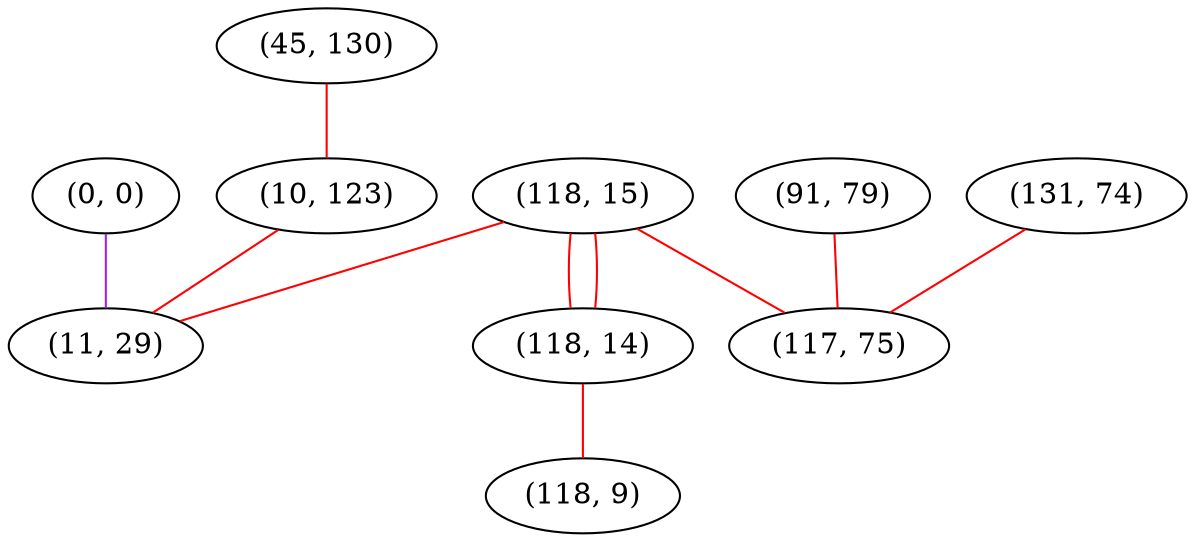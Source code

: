 graph "" {
"(0, 0)";
"(45, 130)";
"(91, 79)";
"(131, 74)";
"(118, 15)";
"(118, 14)";
"(118, 9)";
"(10, 123)";
"(117, 75)";
"(11, 29)";
"(0, 0)" -- "(11, 29)"  [color=purple, key=0, weight=4];
"(45, 130)" -- "(10, 123)"  [color=red, key=0, weight=1];
"(91, 79)" -- "(117, 75)"  [color=red, key=0, weight=1];
"(131, 74)" -- "(117, 75)"  [color=red, key=0, weight=1];
"(118, 15)" -- "(117, 75)"  [color=red, key=0, weight=1];
"(118, 15)" -- "(118, 14)"  [color=red, key=0, weight=1];
"(118, 15)" -- "(118, 14)"  [color=red, key=1, weight=1];
"(118, 15)" -- "(11, 29)"  [color=red, key=0, weight=1];
"(118, 14)" -- "(118, 9)"  [color=red, key=0, weight=1];
"(10, 123)" -- "(11, 29)"  [color=red, key=0, weight=1];
}

